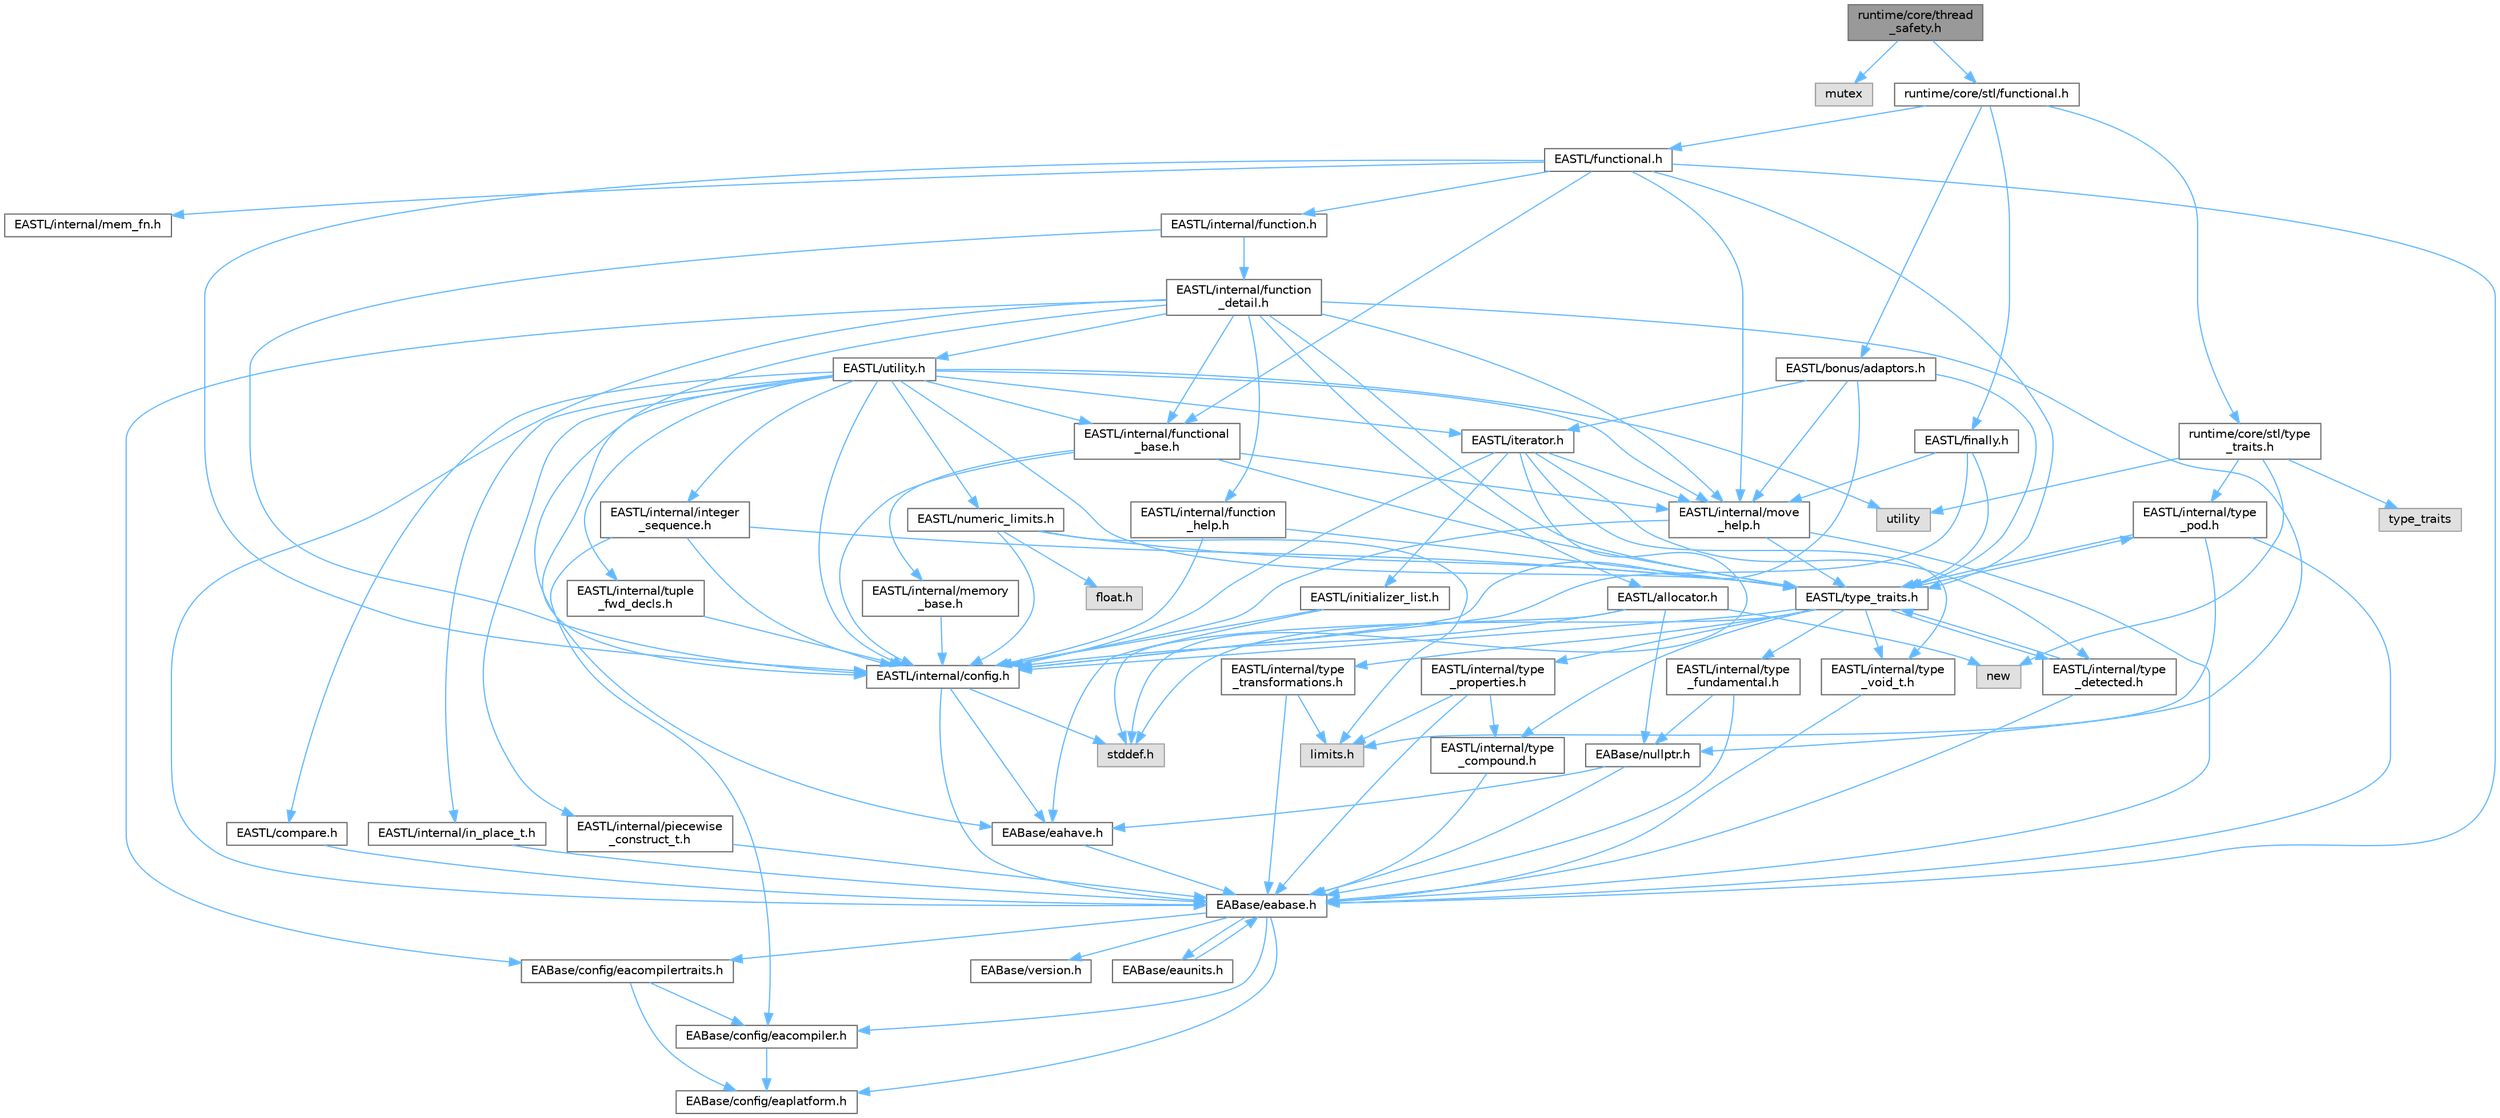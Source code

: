 digraph "runtime/core/thread_safety.h"
{
 // LATEX_PDF_SIZE
  bgcolor="transparent";
  edge [fontname=Helvetica,fontsize=10,labelfontname=Helvetica,labelfontsize=10];
  node [fontname=Helvetica,fontsize=10,shape=box,height=0.2,width=0.4];
  Node1 [id="Node000001",label="runtime/core/thread\l_safety.h",height=0.2,width=0.4,color="gray40", fillcolor="grey60", style="filled", fontcolor="black",tooltip=" "];
  Node1 -> Node2 [id="edge1_Node000001_Node000002",color="steelblue1",style="solid",tooltip=" "];
  Node2 [id="Node000002",label="mutex",height=0.2,width=0.4,color="grey60", fillcolor="#E0E0E0", style="filled",tooltip=" "];
  Node1 -> Node3 [id="edge2_Node000001_Node000003",color="steelblue1",style="solid",tooltip=" "];
  Node3 [id="Node000003",label="runtime/core/stl/functional.h",height=0.2,width=0.4,color="grey40", fillcolor="white", style="filled",URL="$core_2stl_2functional_8h.html",tooltip=" "];
  Node3 -> Node4 [id="edge3_Node000003_Node000004",color="steelblue1",style="solid",tooltip=" "];
  Node4 [id="Node000004",label="runtime/core/stl/type\l_traits.h",height=0.2,width=0.4,color="grey40", fillcolor="white", style="filled",URL="$core_2stl_2type__traits_8h.html",tooltip=" "];
  Node4 -> Node5 [id="edge4_Node000004_Node000005",color="steelblue1",style="solid",tooltip=" "];
  Node5 [id="Node000005",label="new",height=0.2,width=0.4,color="grey60", fillcolor="#E0E0E0", style="filled",tooltip=" "];
  Node4 -> Node6 [id="edge5_Node000004_Node000006",color="steelblue1",style="solid",tooltip=" "];
  Node6 [id="Node000006",label="utility",height=0.2,width=0.4,color="grey60", fillcolor="#E0E0E0", style="filled",tooltip=" "];
  Node4 -> Node7 [id="edge6_Node000004_Node000007",color="steelblue1",style="solid",tooltip=" "];
  Node7 [id="Node000007",label="type_traits",height=0.2,width=0.4,color="grey60", fillcolor="#E0E0E0", style="filled",tooltip=" "];
  Node4 -> Node8 [id="edge7_Node000004_Node000008",color="steelblue1",style="solid",tooltip=" "];
  Node8 [id="Node000008",label="EASTL/internal/type\l_pod.h",height=0.2,width=0.4,color="grey40", fillcolor="white", style="filled",URL="$type__pod_8h.html",tooltip=" "];
  Node8 -> Node9 [id="edge8_Node000008_Node000009",color="steelblue1",style="solid",tooltip=" "];
  Node9 [id="Node000009",label="EABase/eabase.h",height=0.2,width=0.4,color="grey40", fillcolor="white", style="filled",URL="$eabase_8h.html",tooltip=" "];
  Node9 -> Node10 [id="edge9_Node000009_Node000010",color="steelblue1",style="solid",tooltip=" "];
  Node10 [id="Node000010",label="EABase/config/eacompiler.h",height=0.2,width=0.4,color="grey40", fillcolor="white", style="filled",URL="$eacompiler_8h.html",tooltip=" "];
  Node10 -> Node11 [id="edge10_Node000010_Node000011",color="steelblue1",style="solid",tooltip=" "];
  Node11 [id="Node000011",label="EABase/config/eaplatform.h",height=0.2,width=0.4,color="grey40", fillcolor="white", style="filled",URL="$eaplatform_8h.html",tooltip=" "];
  Node9 -> Node12 [id="edge11_Node000009_Node000012",color="steelblue1",style="solid",tooltip=" "];
  Node12 [id="Node000012",label="EABase/config/eacompilertraits.h",height=0.2,width=0.4,color="grey40", fillcolor="white", style="filled",URL="$eacompilertraits_8h.html",tooltip=" "];
  Node12 -> Node11 [id="edge12_Node000012_Node000011",color="steelblue1",style="solid",tooltip=" "];
  Node12 -> Node10 [id="edge13_Node000012_Node000010",color="steelblue1",style="solid",tooltip=" "];
  Node9 -> Node11 [id="edge14_Node000009_Node000011",color="steelblue1",style="solid",tooltip=" "];
  Node9 -> Node13 [id="edge15_Node000009_Node000013",color="steelblue1",style="solid",tooltip=" "];
  Node13 [id="Node000013",label="EABase/version.h",height=0.2,width=0.4,color="grey40", fillcolor="white", style="filled",URL="$_e_a_s_t_l_2packages_2_e_a_base_2include_2_common_2_e_a_base_2version_8h.html",tooltip=" "];
  Node9 -> Node14 [id="edge16_Node000009_Node000014",color="steelblue1",style="solid",tooltip=" "];
  Node14 [id="Node000014",label="EABase/eaunits.h",height=0.2,width=0.4,color="grey40", fillcolor="white", style="filled",URL="$eaunits_8h.html",tooltip=" "];
  Node14 -> Node9 [id="edge17_Node000014_Node000009",color="steelblue1",style="solid",tooltip=" "];
  Node8 -> Node15 [id="edge18_Node000008_Node000015",color="steelblue1",style="solid",tooltip=" "];
  Node15 [id="Node000015",label="limits.h",height=0.2,width=0.4,color="grey60", fillcolor="#E0E0E0", style="filled",tooltip=" "];
  Node8 -> Node16 [id="edge19_Node000008_Node000016",color="steelblue1",style="solid",tooltip=" "];
  Node16 [id="Node000016",label="EASTL/type_traits.h",height=0.2,width=0.4,color="grey40", fillcolor="white", style="filled",URL="$_e_a_s_t_l_2include_2_e_a_s_t_l_2type__traits_8h.html",tooltip=" "];
  Node16 -> Node17 [id="edge20_Node000016_Node000017",color="steelblue1",style="solid",tooltip=" "];
  Node17 [id="Node000017",label="EASTL/internal/config.h",height=0.2,width=0.4,color="grey40", fillcolor="white", style="filled",URL="$config_8h.html",tooltip=" "];
  Node17 -> Node9 [id="edge21_Node000017_Node000009",color="steelblue1",style="solid",tooltip=" "];
  Node17 -> Node18 [id="edge22_Node000017_Node000018",color="steelblue1",style="solid",tooltip=" "];
  Node18 [id="Node000018",label="EABase/eahave.h",height=0.2,width=0.4,color="grey40", fillcolor="white", style="filled",URL="$eahave_8h.html",tooltip=" "];
  Node18 -> Node9 [id="edge23_Node000018_Node000009",color="steelblue1",style="solid",tooltip=" "];
  Node17 -> Node19 [id="edge24_Node000017_Node000019",color="steelblue1",style="solid",tooltip=" "];
  Node19 [id="Node000019",label="stddef.h",height=0.2,width=0.4,color="grey60", fillcolor="#E0E0E0", style="filled",tooltip=" "];
  Node16 -> Node19 [id="edge25_Node000016_Node000019",color="steelblue1",style="solid",tooltip=" "];
  Node16 -> Node20 [id="edge26_Node000016_Node000020",color="steelblue1",style="solid",tooltip=" "];
  Node20 [id="Node000020",label="EASTL/internal/type\l_fundamental.h",height=0.2,width=0.4,color="grey40", fillcolor="white", style="filled",URL="$type__fundamental_8h.html",tooltip=" "];
  Node20 -> Node9 [id="edge27_Node000020_Node000009",color="steelblue1",style="solid",tooltip=" "];
  Node20 -> Node21 [id="edge28_Node000020_Node000021",color="steelblue1",style="solid",tooltip=" "];
  Node21 [id="Node000021",label="EABase/nullptr.h",height=0.2,width=0.4,color="grey40", fillcolor="white", style="filled",URL="$nullptr_8h.html",tooltip=" "];
  Node21 -> Node9 [id="edge29_Node000021_Node000009",color="steelblue1",style="solid",tooltip=" "];
  Node21 -> Node18 [id="edge30_Node000021_Node000018",color="steelblue1",style="solid",tooltip=" "];
  Node16 -> Node22 [id="edge31_Node000016_Node000022",color="steelblue1",style="solid",tooltip=" "];
  Node22 [id="Node000022",label="EASTL/internal/type\l_transformations.h",height=0.2,width=0.4,color="grey40", fillcolor="white", style="filled",URL="$type__transformations_8h.html",tooltip=" "];
  Node22 -> Node9 [id="edge32_Node000022_Node000009",color="steelblue1",style="solid",tooltip=" "];
  Node22 -> Node15 [id="edge33_Node000022_Node000015",color="steelblue1",style="solid",tooltip=" "];
  Node16 -> Node23 [id="edge34_Node000016_Node000023",color="steelblue1",style="solid",tooltip=" "];
  Node23 [id="Node000023",label="EASTL/internal/type\l_void_t.h",height=0.2,width=0.4,color="grey40", fillcolor="white", style="filled",URL="$type__void__t_8h.html",tooltip=" "];
  Node23 -> Node9 [id="edge35_Node000023_Node000009",color="steelblue1",style="solid",tooltip=" "];
  Node16 -> Node24 [id="edge36_Node000016_Node000024",color="steelblue1",style="solid",tooltip=" "];
  Node24 [id="Node000024",label="EASTL/internal/type\l_properties.h",height=0.2,width=0.4,color="grey40", fillcolor="white", style="filled",URL="$type__properties_8h.html",tooltip=" "];
  Node24 -> Node9 [id="edge37_Node000024_Node000009",color="steelblue1",style="solid",tooltip=" "];
  Node24 -> Node15 [id="edge38_Node000024_Node000015",color="steelblue1",style="solid",tooltip=" "];
  Node24 -> Node25 [id="edge39_Node000024_Node000025",color="steelblue1",style="solid",tooltip=" "];
  Node25 [id="Node000025",label="EASTL/internal/type\l_compound.h",height=0.2,width=0.4,color="grey40", fillcolor="white", style="filled",URL="$type__compound_8h.html",tooltip=" "];
  Node25 -> Node9 [id="edge40_Node000025_Node000009",color="steelblue1",style="solid",tooltip=" "];
  Node16 -> Node25 [id="edge41_Node000016_Node000025",color="steelblue1",style="solid",tooltip=" "];
  Node16 -> Node8 [id="edge42_Node000016_Node000008",color="steelblue1",style="solid",tooltip=" "];
  Node16 -> Node26 [id="edge43_Node000016_Node000026",color="steelblue1",style="solid",tooltip=" "];
  Node26 [id="Node000026",label="EASTL/internal/type\l_detected.h",height=0.2,width=0.4,color="grey40", fillcolor="white", style="filled",URL="$type__detected_8h.html",tooltip=" "];
  Node26 -> Node9 [id="edge44_Node000026_Node000009",color="steelblue1",style="solid",tooltip=" "];
  Node26 -> Node16 [id="edge45_Node000026_Node000016",color="steelblue1",style="solid",tooltip=" "];
  Node3 -> Node27 [id="edge46_Node000003_Node000027",color="steelblue1",style="solid",tooltip=" "];
  Node27 [id="Node000027",label="EASTL/finally.h",height=0.2,width=0.4,color="grey40", fillcolor="white", style="filled",URL="$finally_8h.html",tooltip=" "];
  Node27 -> Node17 [id="edge47_Node000027_Node000017",color="steelblue1",style="solid",tooltip=" "];
  Node27 -> Node28 [id="edge48_Node000027_Node000028",color="steelblue1",style="solid",tooltip=" "];
  Node28 [id="Node000028",label="EASTL/internal/move\l_help.h",height=0.2,width=0.4,color="grey40", fillcolor="white", style="filled",URL="$move__help_8h.html",tooltip=" "];
  Node28 -> Node9 [id="edge49_Node000028_Node000009",color="steelblue1",style="solid",tooltip=" "];
  Node28 -> Node17 [id="edge50_Node000028_Node000017",color="steelblue1",style="solid",tooltip=" "];
  Node28 -> Node16 [id="edge51_Node000028_Node000016",color="steelblue1",style="solid",tooltip=" "];
  Node27 -> Node16 [id="edge52_Node000027_Node000016",color="steelblue1",style="solid",tooltip=" "];
  Node3 -> Node29 [id="edge53_Node000003_Node000029",color="steelblue1",style="solid",tooltip=" "];
  Node29 [id="Node000029",label="EASTL/functional.h",height=0.2,width=0.4,color="grey40", fillcolor="white", style="filled",URL="$_e_a_s_t_l_2include_2_e_a_s_t_l_2functional_8h.html",tooltip=" "];
  Node29 -> Node9 [id="edge54_Node000029_Node000009",color="steelblue1",style="solid",tooltip=" "];
  Node29 -> Node17 [id="edge55_Node000029_Node000017",color="steelblue1",style="solid",tooltip=" "];
  Node29 -> Node28 [id="edge56_Node000029_Node000028",color="steelblue1",style="solid",tooltip=" "];
  Node29 -> Node16 [id="edge57_Node000029_Node000016",color="steelblue1",style="solid",tooltip=" "];
  Node29 -> Node30 [id="edge58_Node000029_Node000030",color="steelblue1",style="solid",tooltip=" "];
  Node30 [id="Node000030",label="EASTL/internal/functional\l_base.h",height=0.2,width=0.4,color="grey40", fillcolor="white", style="filled",URL="$functional__base_8h.html",tooltip=" "];
  Node30 -> Node17 [id="edge59_Node000030_Node000017",color="steelblue1",style="solid",tooltip=" "];
  Node30 -> Node31 [id="edge60_Node000030_Node000031",color="steelblue1",style="solid",tooltip=" "];
  Node31 [id="Node000031",label="EASTL/internal/memory\l_base.h",height=0.2,width=0.4,color="grey40", fillcolor="white", style="filled",URL="$memory__base_8h.html",tooltip=" "];
  Node31 -> Node17 [id="edge61_Node000031_Node000017",color="steelblue1",style="solid",tooltip=" "];
  Node30 -> Node28 [id="edge62_Node000030_Node000028",color="steelblue1",style="solid",tooltip=" "];
  Node30 -> Node16 [id="edge63_Node000030_Node000016",color="steelblue1",style="solid",tooltip=" "];
  Node29 -> Node32 [id="edge64_Node000029_Node000032",color="steelblue1",style="solid",tooltip=" "];
  Node32 [id="Node000032",label="EASTL/internal/mem_fn.h",height=0.2,width=0.4,color="grey40", fillcolor="white", style="filled",URL="$mem__fn_8h.html",tooltip=" "];
  Node29 -> Node33 [id="edge65_Node000029_Node000033",color="steelblue1",style="solid",tooltip=" "];
  Node33 [id="Node000033",label="EASTL/internal/function.h",height=0.2,width=0.4,color="grey40", fillcolor="white", style="filled",URL="$_e_a_s_t_l_2include_2_e_a_s_t_l_2internal_2function_8h.html",tooltip=" "];
  Node33 -> Node17 [id="edge66_Node000033_Node000017",color="steelblue1",style="solid",tooltip=" "];
  Node33 -> Node34 [id="edge67_Node000033_Node000034",color="steelblue1",style="solid",tooltip=" "];
  Node34 [id="Node000034",label="EASTL/internal/function\l_detail.h",height=0.2,width=0.4,color="grey40", fillcolor="white", style="filled",URL="$function__detail_8h.html",tooltip=" "];
  Node34 -> Node12 [id="edge68_Node000034_Node000012",color="steelblue1",style="solid",tooltip=" "];
  Node34 -> Node9 [id="edge69_Node000034_Node000009",color="steelblue1",style="solid",tooltip=" "];
  Node34 -> Node21 [id="edge70_Node000034_Node000021",color="steelblue1",style="solid",tooltip=" "];
  Node34 -> Node35 [id="edge71_Node000034_Node000035",color="steelblue1",style="solid",tooltip=" "];
  Node35 [id="Node000035",label="EASTL/allocator.h",height=0.2,width=0.4,color="grey40", fillcolor="white", style="filled",URL="$allocator_8h.html",tooltip=" "];
  Node35 -> Node17 [id="edge72_Node000035_Node000017",color="steelblue1",style="solid",tooltip=" "];
  Node35 -> Node21 [id="edge73_Node000035_Node000021",color="steelblue1",style="solid",tooltip=" "];
  Node35 -> Node19 [id="edge74_Node000035_Node000019",color="steelblue1",style="solid",tooltip=" "];
  Node35 -> Node5 [id="edge75_Node000035_Node000005",color="steelblue1",style="solid",tooltip=" "];
  Node34 -> Node17 [id="edge76_Node000034_Node000017",color="steelblue1",style="solid",tooltip=" "];
  Node34 -> Node36 [id="edge77_Node000034_Node000036",color="steelblue1",style="solid",tooltip=" "];
  Node36 [id="Node000036",label="EASTL/internal/function\l_help.h",height=0.2,width=0.4,color="grey40", fillcolor="white", style="filled",URL="$function__help_8h.html",tooltip=" "];
  Node36 -> Node17 [id="edge78_Node000036_Node000017",color="steelblue1",style="solid",tooltip=" "];
  Node36 -> Node16 [id="edge79_Node000036_Node000016",color="steelblue1",style="solid",tooltip=" "];
  Node34 -> Node30 [id="edge80_Node000034_Node000030",color="steelblue1",style="solid",tooltip=" "];
  Node34 -> Node28 [id="edge81_Node000034_Node000028",color="steelblue1",style="solid",tooltip=" "];
  Node34 -> Node16 [id="edge82_Node000034_Node000016",color="steelblue1",style="solid",tooltip=" "];
  Node34 -> Node37 [id="edge83_Node000034_Node000037",color="steelblue1",style="solid",tooltip=" "];
  Node37 [id="Node000037",label="EASTL/utility.h",height=0.2,width=0.4,color="grey40", fillcolor="white", style="filled",URL="$_e_a_s_t_l_2include_2_e_a_s_t_l_2utility_8h.html",tooltip=" "];
  Node37 -> Node17 [id="edge84_Node000037_Node000017",color="steelblue1",style="solid",tooltip=" "];
  Node37 -> Node16 [id="edge85_Node000037_Node000016",color="steelblue1",style="solid",tooltip=" "];
  Node37 -> Node38 [id="edge86_Node000037_Node000038",color="steelblue1",style="solid",tooltip=" "];
  Node38 [id="Node000038",label="EASTL/iterator.h",height=0.2,width=0.4,color="grey40", fillcolor="white", style="filled",URL="$_e_a_s_t_l_2include_2_e_a_s_t_l_2iterator_8h.html",tooltip=" "];
  Node38 -> Node17 [id="edge87_Node000038_Node000017",color="steelblue1",style="solid",tooltip=" "];
  Node38 -> Node28 [id="edge88_Node000038_Node000028",color="steelblue1",style="solid",tooltip=" "];
  Node38 -> Node26 [id="edge89_Node000038_Node000026",color="steelblue1",style="solid",tooltip=" "];
  Node38 -> Node23 [id="edge90_Node000038_Node000023",color="steelblue1",style="solid",tooltip=" "];
  Node38 -> Node39 [id="edge91_Node000038_Node000039",color="steelblue1",style="solid",tooltip=" "];
  Node39 [id="Node000039",label="EASTL/initializer_list.h",height=0.2,width=0.4,color="grey40", fillcolor="white", style="filled",URL="$initializer__list_8h.html",tooltip=" "];
  Node39 -> Node17 [id="edge92_Node000039_Node000017",color="steelblue1",style="solid",tooltip=" "];
  Node39 -> Node18 [id="edge93_Node000039_Node000018",color="steelblue1",style="solid",tooltip=" "];
  Node38 -> Node19 [id="edge94_Node000038_Node000019",color="steelblue1",style="solid",tooltip=" "];
  Node37 -> Node40 [id="edge95_Node000037_Node000040",color="steelblue1",style="solid",tooltip=" "];
  Node40 [id="Node000040",label="EASTL/numeric_limits.h",height=0.2,width=0.4,color="grey40", fillcolor="white", style="filled",URL="$numeric__limits_8h.html",tooltip=" "];
  Node40 -> Node17 [id="edge96_Node000040_Node000017",color="steelblue1",style="solid",tooltip=" "];
  Node40 -> Node16 [id="edge97_Node000040_Node000016",color="steelblue1",style="solid",tooltip=" "];
  Node40 -> Node15 [id="edge98_Node000040_Node000015",color="steelblue1",style="solid",tooltip=" "];
  Node40 -> Node41 [id="edge99_Node000040_Node000041",color="steelblue1",style="solid",tooltip=" "];
  Node41 [id="Node000041",label="float.h",height=0.2,width=0.4,color="grey60", fillcolor="#E0E0E0", style="filled",tooltip=" "];
  Node37 -> Node42 [id="edge100_Node000037_Node000042",color="steelblue1",style="solid",tooltip=" "];
  Node42 [id="Node000042",label="EASTL/compare.h",height=0.2,width=0.4,color="grey40", fillcolor="white", style="filled",URL="$compare_8h.html",tooltip=" "];
  Node42 -> Node9 [id="edge101_Node000042_Node000009",color="steelblue1",style="solid",tooltip=" "];
  Node37 -> Node30 [id="edge102_Node000037_Node000030",color="steelblue1",style="solid",tooltip=" "];
  Node37 -> Node28 [id="edge103_Node000037_Node000028",color="steelblue1",style="solid",tooltip=" "];
  Node37 -> Node18 [id="edge104_Node000037_Node000018",color="steelblue1",style="solid",tooltip=" "];
  Node37 -> Node43 [id="edge105_Node000037_Node000043",color="steelblue1",style="solid",tooltip=" "];
  Node43 [id="Node000043",label="EASTL/internal/integer\l_sequence.h",height=0.2,width=0.4,color="grey40", fillcolor="white", style="filled",URL="$integer__sequence_8h.html",tooltip=" "];
  Node43 -> Node10 [id="edge106_Node000043_Node000010",color="steelblue1",style="solid",tooltip=" "];
  Node43 -> Node17 [id="edge107_Node000043_Node000017",color="steelblue1",style="solid",tooltip=" "];
  Node43 -> Node16 [id="edge108_Node000043_Node000016",color="steelblue1",style="solid",tooltip=" "];
  Node37 -> Node44 [id="edge109_Node000037_Node000044",color="steelblue1",style="solid",tooltip=" "];
  Node44 [id="Node000044",label="EASTL/internal/tuple\l_fwd_decls.h",height=0.2,width=0.4,color="grey40", fillcolor="white", style="filled",URL="$tuple__fwd__decls_8h.html",tooltip=" "];
  Node44 -> Node17 [id="edge110_Node000044_Node000017",color="steelblue1",style="solid",tooltip=" "];
  Node37 -> Node45 [id="edge111_Node000037_Node000045",color="steelblue1",style="solid",tooltip=" "];
  Node45 [id="Node000045",label="EASTL/internal/in_place_t.h",height=0.2,width=0.4,color="grey40", fillcolor="white", style="filled",URL="$in__place__t_8h.html",tooltip=" "];
  Node45 -> Node9 [id="edge112_Node000045_Node000009",color="steelblue1",style="solid",tooltip=" "];
  Node37 -> Node46 [id="edge113_Node000037_Node000046",color="steelblue1",style="solid",tooltip=" "];
  Node46 [id="Node000046",label="EASTL/internal/piecewise\l_construct_t.h",height=0.2,width=0.4,color="grey40", fillcolor="white", style="filled",URL="$piecewise__construct__t_8h.html",tooltip=" "];
  Node46 -> Node9 [id="edge114_Node000046_Node000009",color="steelblue1",style="solid",tooltip=" "];
  Node37 -> Node6 [id="edge115_Node000037_Node000006",color="steelblue1",style="solid",tooltip=" "];
  Node3 -> Node47 [id="edge116_Node000003_Node000047",color="steelblue1",style="solid",tooltip=" "];
  Node47 [id="Node000047",label="EASTL/bonus/adaptors.h",height=0.2,width=0.4,color="grey40", fillcolor="white", style="filled",URL="$adaptors_8h.html",tooltip=" "];
  Node47 -> Node17 [id="edge117_Node000047_Node000017",color="steelblue1",style="solid",tooltip=" "];
  Node47 -> Node28 [id="edge118_Node000047_Node000028",color="steelblue1",style="solid",tooltip=" "];
  Node47 -> Node16 [id="edge119_Node000047_Node000016",color="steelblue1",style="solid",tooltip=" "];
  Node47 -> Node38 [id="edge120_Node000047_Node000038",color="steelblue1",style="solid",tooltip=" "];
}

